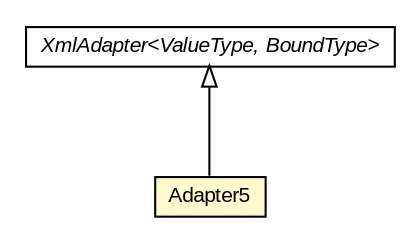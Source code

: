 #!/usr/local/bin/dot
#
# Class diagram 
# Generated by UMLGraph version R5_6-24-gf6e263 (http://www.umlgraph.org/)
#

digraph G {
	edge [fontname="arial",fontsize=10,labelfontname="arial",labelfontsize=10];
	node [fontname="arial",fontsize=10,shape=plaintext];
	nodesep=0.25;
	ranksep=0.5;
	// eu.europa.esig.dss.jaxb.detailedreport.Adapter5
	c159100 [label=<<table title="eu.europa.esig.dss.jaxb.detailedreport.Adapter5" border="0" cellborder="1" cellspacing="0" cellpadding="2" port="p" bgcolor="lemonChiffon" href="./Adapter5.html">
		<tr><td><table border="0" cellspacing="0" cellpadding="1">
<tr><td align="center" balign="center"> Adapter5 </td></tr>
		</table></td></tr>
		</table>>, URL="./Adapter5.html", fontname="arial", fontcolor="black", fontsize=10.0];
	//eu.europa.esig.dss.jaxb.detailedreport.Adapter5 extends javax.xml.bind.annotation.adapters.XmlAdapter<java.lang.String, eu.europa.esig.dss.validation.SignatureQualification>
	c159672:p -> c159100:p [dir=back,arrowtail=empty];
	// javax.xml.bind.annotation.adapters.XmlAdapter<ValueType, BoundType>
	c159672 [label=<<table title="javax.xml.bind.annotation.adapters.XmlAdapter" border="0" cellborder="1" cellspacing="0" cellpadding="2" port="p" href="http://java.sun.com/j2se/1.4.2/docs/api/javax/xml/bind/annotation/adapters/XmlAdapter.html">
		<tr><td><table border="0" cellspacing="0" cellpadding="1">
<tr><td align="center" balign="center"><font face="arial italic"> XmlAdapter&lt;ValueType, BoundType&gt; </font></td></tr>
		</table></td></tr>
		</table>>, URL="http://java.sun.com/j2se/1.4.2/docs/api/javax/xml/bind/annotation/adapters/XmlAdapter.html", fontname="arial", fontcolor="black", fontsize=10.0];
}


